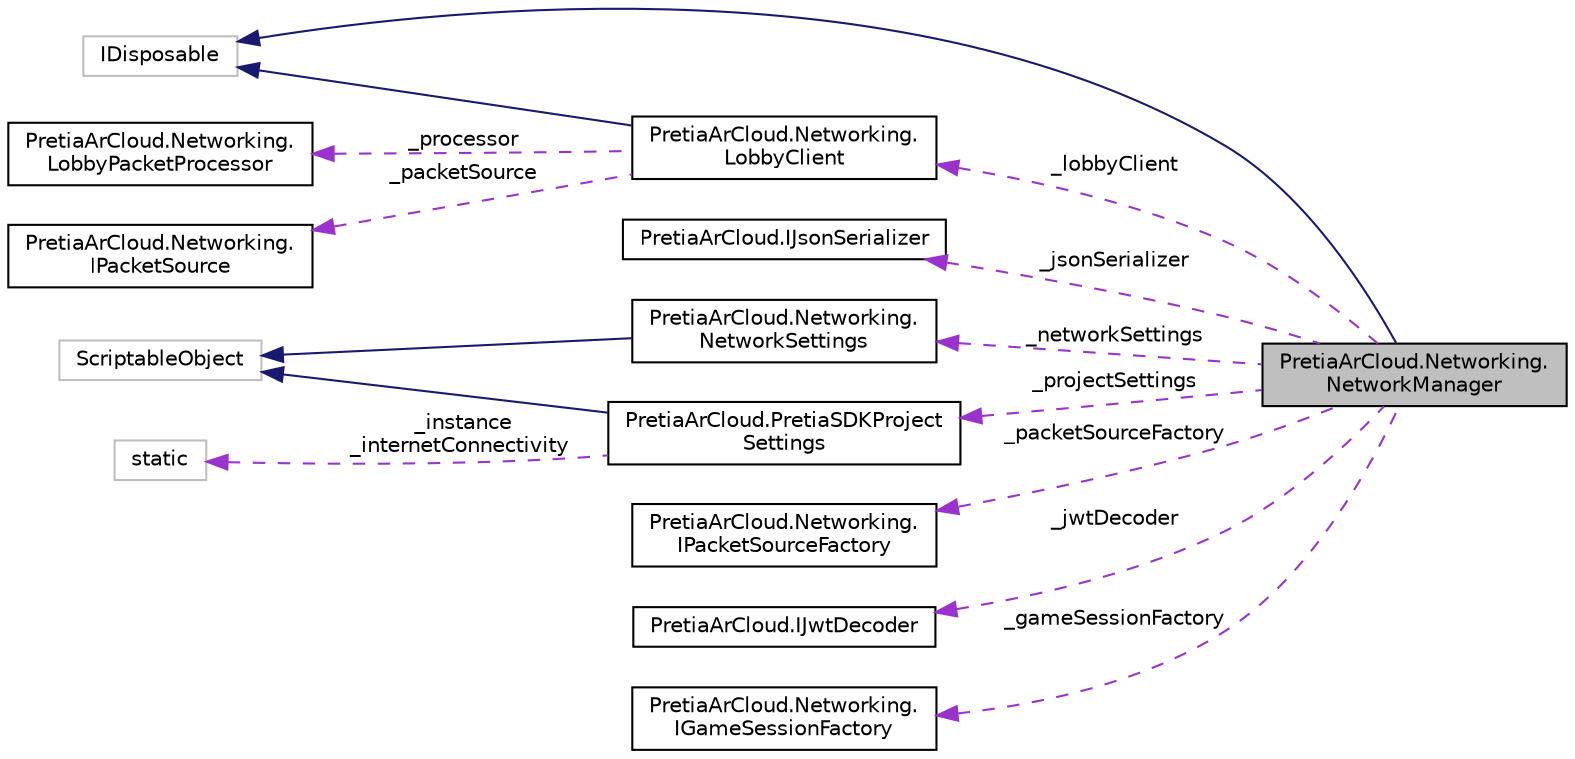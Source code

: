 digraph "PretiaArCloud.Networking.NetworkManager"
{
 // LATEX_PDF_SIZE
  edge [fontname="Helvetica",fontsize="10",labelfontname="Helvetica",labelfontsize="10"];
  node [fontname="Helvetica",fontsize="10",shape=record];
  rankdir="LR";
  Node1 [label="PretiaArCloud.Networking.\lNetworkManager",height=0.2,width=0.4,color="black", fillcolor="grey75", style="filled", fontcolor="black",tooltip=" "];
  Node2 -> Node1 [dir="back",color="midnightblue",fontsize="10",style="solid",fontname="Helvetica"];
  Node2 [label="IDisposable",height=0.2,width=0.4,color="grey75", fillcolor="white", style="filled",tooltip=" "];
  Node3 -> Node1 [dir="back",color="darkorchid3",fontsize="10",style="dashed",label=" _jsonSerializer" ,fontname="Helvetica"];
  Node3 [label="PretiaArCloud.IJsonSerializer",height=0.2,width=0.4,color="black", fillcolor="white", style="filled",URL="$interfacePretiaArCloud_1_1IJsonSerializer.html",tooltip=" "];
  Node4 -> Node1 [dir="back",color="darkorchid3",fontsize="10",style="dashed",label=" _networkSettings" ,fontname="Helvetica"];
  Node4 [label="PretiaArCloud.Networking.\lNetworkSettings",height=0.2,width=0.4,color="black", fillcolor="white", style="filled",URL="$classPretiaArCloud_1_1Networking_1_1NetworkSettings.html",tooltip=" "];
  Node5 -> Node4 [dir="back",color="midnightblue",fontsize="10",style="solid",fontname="Helvetica"];
  Node5 [label="ScriptableObject",height=0.2,width=0.4,color="grey75", fillcolor="white", style="filled",tooltip=" "];
  Node6 -> Node1 [dir="back",color="darkorchid3",fontsize="10",style="dashed",label=" _projectSettings" ,fontname="Helvetica"];
  Node6 [label="PretiaArCloud.PretiaSDKProject\lSettings",height=0.2,width=0.4,color="black", fillcolor="white", style="filled",URL="$classPretiaArCloud_1_1PretiaSDKProjectSettings.html",tooltip=" "];
  Node5 -> Node6 [dir="back",color="midnightblue",fontsize="10",style="solid",fontname="Helvetica"];
  Node7 -> Node6 [dir="back",color="darkorchid3",fontsize="10",style="dashed",label=" _instance\n_internetConnectivity" ,fontname="Helvetica"];
  Node7 [label="static",height=0.2,width=0.4,color="grey75", fillcolor="white", style="filled",tooltip=" "];
  Node8 -> Node1 [dir="back",color="darkorchid3",fontsize="10",style="dashed",label=" _lobbyClient" ,fontname="Helvetica"];
  Node8 [label="PretiaArCloud.Networking.\lLobbyClient",height=0.2,width=0.4,color="black", fillcolor="white", style="filled",URL="$classPretiaArCloud_1_1Networking_1_1LobbyClient.html",tooltip=" "];
  Node2 -> Node8 [dir="back",color="midnightblue",fontsize="10",style="solid",fontname="Helvetica"];
  Node9 -> Node8 [dir="back",color="darkorchid3",fontsize="10",style="dashed",label=" _processor" ,fontname="Helvetica"];
  Node9 [label="PretiaArCloud.Networking.\lLobbyPacketProcessor",height=0.2,width=0.4,color="black", fillcolor="white", style="filled",URL="$classPretiaArCloud_1_1Networking_1_1LobbyPacketProcessor.html",tooltip=" "];
  Node10 -> Node8 [dir="back",color="darkorchid3",fontsize="10",style="dashed",label=" _packetSource" ,fontname="Helvetica"];
  Node10 [label="PretiaArCloud.Networking.\lIPacketSource",height=0.2,width=0.4,color="black", fillcolor="white", style="filled",URL="$interfacePretiaArCloud_1_1Networking_1_1IPacketSource.html",tooltip=" "];
  Node11 -> Node1 [dir="back",color="darkorchid3",fontsize="10",style="dashed",label=" _packetSourceFactory" ,fontname="Helvetica"];
  Node11 [label="PretiaArCloud.Networking.\lIPacketSourceFactory",height=0.2,width=0.4,color="black", fillcolor="white", style="filled",URL="$interfacePretiaArCloud_1_1Networking_1_1IPacketSourceFactory.html",tooltip=" "];
  Node12 -> Node1 [dir="back",color="darkorchid3",fontsize="10",style="dashed",label=" _jwtDecoder" ,fontname="Helvetica"];
  Node12 [label="PretiaArCloud.IJwtDecoder",height=0.2,width=0.4,color="black", fillcolor="white", style="filled",URL="$interfacePretiaArCloud_1_1IJwtDecoder.html",tooltip=" "];
  Node13 -> Node1 [dir="back",color="darkorchid3",fontsize="10",style="dashed",label=" _gameSessionFactory" ,fontname="Helvetica"];
  Node13 [label="PretiaArCloud.Networking.\lIGameSessionFactory",height=0.2,width=0.4,color="black", fillcolor="white", style="filled",URL="$interfacePretiaArCloud_1_1Networking_1_1IGameSessionFactory.html",tooltip=" "];
}
